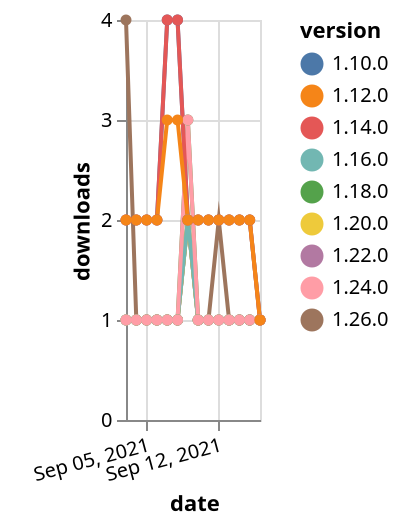 {"$schema": "https://vega.github.io/schema/vega-lite/v5.json", "description": "A simple bar chart with embedded data.", "data": {"values": [{"date": "2021-09-03", "total": 321, "delta": 1, "version": "1.18.0"}, {"date": "2021-09-04", "total": 322, "delta": 1, "version": "1.18.0"}, {"date": "2021-09-05", "total": 323, "delta": 1, "version": "1.18.0"}, {"date": "2021-09-06", "total": 324, "delta": 1, "version": "1.18.0"}, {"date": "2021-09-07", "total": 325, "delta": 1, "version": "1.18.0"}, {"date": "2021-09-08", "total": 326, "delta": 1, "version": "1.18.0"}, {"date": "2021-09-09", "total": 329, "delta": 3, "version": "1.18.0"}, {"date": "2021-09-10", "total": 330, "delta": 1, "version": "1.18.0"}, {"date": "2021-09-11", "total": 331, "delta": 1, "version": "1.18.0"}, {"date": "2021-09-12", "total": 332, "delta": 1, "version": "1.18.0"}, {"date": "2021-09-13", "total": 333, "delta": 1, "version": "1.18.0"}, {"date": "2021-09-14", "total": 334, "delta": 1, "version": "1.18.0"}, {"date": "2021-09-15", "total": 335, "delta": 1, "version": "1.18.0"}, {"date": "2021-09-16", "total": 336, "delta": 1, "version": "1.18.0"}, {"date": "2021-09-03", "total": 156, "delta": 1, "version": "1.22.0"}, {"date": "2021-09-04", "total": 157, "delta": 1, "version": "1.22.0"}, {"date": "2021-09-05", "total": 158, "delta": 1, "version": "1.22.0"}, {"date": "2021-09-06", "total": 159, "delta": 1, "version": "1.22.0"}, {"date": "2021-09-07", "total": 160, "delta": 1, "version": "1.22.0"}, {"date": "2021-09-08", "total": 161, "delta": 1, "version": "1.22.0"}, {"date": "2021-09-09", "total": 163, "delta": 2, "version": "1.22.0"}, {"date": "2021-09-10", "total": 164, "delta": 1, "version": "1.22.0"}, {"date": "2021-09-11", "total": 165, "delta": 1, "version": "1.22.0"}, {"date": "2021-09-12", "total": 166, "delta": 1, "version": "1.22.0"}, {"date": "2021-09-13", "total": 167, "delta": 1, "version": "1.22.0"}, {"date": "2021-09-14", "total": 168, "delta": 1, "version": "1.22.0"}, {"date": "2021-09-15", "total": 169, "delta": 1, "version": "1.22.0"}, {"date": "2021-09-16", "total": 170, "delta": 1, "version": "1.22.0"}, {"date": "2021-09-03", "total": 3242, "delta": 2, "version": "1.10.0"}, {"date": "2021-09-04", "total": 3244, "delta": 2, "version": "1.10.0"}, {"date": "2021-09-05", "total": 3246, "delta": 2, "version": "1.10.0"}, {"date": "2021-09-06", "total": 3248, "delta": 2, "version": "1.10.0"}, {"date": "2021-09-07", "total": 3252, "delta": 4, "version": "1.10.0"}, {"date": "2021-09-08", "total": 3256, "delta": 4, "version": "1.10.0"}, {"date": "2021-09-09", "total": 3258, "delta": 2, "version": "1.10.0"}, {"date": "2021-09-10", "total": 3260, "delta": 2, "version": "1.10.0"}, {"date": "2021-09-11", "total": 3262, "delta": 2, "version": "1.10.0"}, {"date": "2021-09-12", "total": 3264, "delta": 2, "version": "1.10.0"}, {"date": "2021-09-13", "total": 3266, "delta": 2, "version": "1.10.0"}, {"date": "2021-09-14", "total": 3268, "delta": 2, "version": "1.10.0"}, {"date": "2021-09-15", "total": 3270, "delta": 2, "version": "1.10.0"}, {"date": "2021-09-16", "total": 3271, "delta": 1, "version": "1.10.0"}, {"date": "2021-09-03", "total": 126, "delta": 4, "version": "1.26.0"}, {"date": "2021-09-04", "total": 127, "delta": 1, "version": "1.26.0"}, {"date": "2021-09-05", "total": 128, "delta": 1, "version": "1.26.0"}, {"date": "2021-09-06", "total": 129, "delta": 1, "version": "1.26.0"}, {"date": "2021-09-07", "total": 130, "delta": 1, "version": "1.26.0"}, {"date": "2021-09-08", "total": 131, "delta": 1, "version": "1.26.0"}, {"date": "2021-09-09", "total": 133, "delta": 2, "version": "1.26.0"}, {"date": "2021-09-10", "total": 134, "delta": 1, "version": "1.26.0"}, {"date": "2021-09-11", "total": 135, "delta": 1, "version": "1.26.0"}, {"date": "2021-09-12", "total": 137, "delta": 2, "version": "1.26.0"}, {"date": "2021-09-13", "total": 138, "delta": 1, "version": "1.26.0"}, {"date": "2021-09-14", "total": 139, "delta": 1, "version": "1.26.0"}, {"date": "2021-09-15", "total": 140, "delta": 1, "version": "1.26.0"}, {"date": "2021-09-16", "total": 141, "delta": 1, "version": "1.26.0"}, {"date": "2021-09-03", "total": 180, "delta": 1, "version": "1.20.0"}, {"date": "2021-09-04", "total": 181, "delta": 1, "version": "1.20.0"}, {"date": "2021-09-05", "total": 182, "delta": 1, "version": "1.20.0"}, {"date": "2021-09-06", "total": 183, "delta": 1, "version": "1.20.0"}, {"date": "2021-09-07", "total": 184, "delta": 1, "version": "1.20.0"}, {"date": "2021-09-08", "total": 185, "delta": 1, "version": "1.20.0"}, {"date": "2021-09-09", "total": 187, "delta": 2, "version": "1.20.0"}, {"date": "2021-09-10", "total": 188, "delta": 1, "version": "1.20.0"}, {"date": "2021-09-11", "total": 189, "delta": 1, "version": "1.20.0"}, {"date": "2021-09-12", "total": 190, "delta": 1, "version": "1.20.0"}, {"date": "2021-09-13", "total": 191, "delta": 1, "version": "1.20.0"}, {"date": "2021-09-14", "total": 192, "delta": 1, "version": "1.20.0"}, {"date": "2021-09-15", "total": 193, "delta": 1, "version": "1.20.0"}, {"date": "2021-09-16", "total": 194, "delta": 1, "version": "1.20.0"}, {"date": "2021-09-03", "total": 234, "delta": 1, "version": "1.16.0"}, {"date": "2021-09-04", "total": 235, "delta": 1, "version": "1.16.0"}, {"date": "2021-09-05", "total": 236, "delta": 1, "version": "1.16.0"}, {"date": "2021-09-06", "total": 237, "delta": 1, "version": "1.16.0"}, {"date": "2021-09-07", "total": 238, "delta": 1, "version": "1.16.0"}, {"date": "2021-09-08", "total": 239, "delta": 1, "version": "1.16.0"}, {"date": "2021-09-09", "total": 241, "delta": 2, "version": "1.16.0"}, {"date": "2021-09-10", "total": 242, "delta": 1, "version": "1.16.0"}, {"date": "2021-09-11", "total": 243, "delta": 1, "version": "1.16.0"}, {"date": "2021-09-12", "total": 244, "delta": 1, "version": "1.16.0"}, {"date": "2021-09-13", "total": 245, "delta": 1, "version": "1.16.0"}, {"date": "2021-09-14", "total": 246, "delta": 1, "version": "1.16.0"}, {"date": "2021-09-15", "total": 247, "delta": 1, "version": "1.16.0"}, {"date": "2021-09-16", "total": 248, "delta": 1, "version": "1.16.0"}, {"date": "2021-09-03", "total": 183, "delta": 1, "version": "1.24.0"}, {"date": "2021-09-04", "total": 184, "delta": 1, "version": "1.24.0"}, {"date": "2021-09-05", "total": 185, "delta": 1, "version": "1.24.0"}, {"date": "2021-09-06", "total": 186, "delta": 1, "version": "1.24.0"}, {"date": "2021-09-07", "total": 187, "delta": 1, "version": "1.24.0"}, {"date": "2021-09-08", "total": 188, "delta": 1, "version": "1.24.0"}, {"date": "2021-09-09", "total": 191, "delta": 3, "version": "1.24.0"}, {"date": "2021-09-10", "total": 192, "delta": 1, "version": "1.24.0"}, {"date": "2021-09-11", "total": 193, "delta": 1, "version": "1.24.0"}, {"date": "2021-09-12", "total": 194, "delta": 1, "version": "1.24.0"}, {"date": "2021-09-13", "total": 195, "delta": 1, "version": "1.24.0"}, {"date": "2021-09-14", "total": 196, "delta": 1, "version": "1.24.0"}, {"date": "2021-09-15", "total": 197, "delta": 1, "version": "1.24.0"}, {"date": "2021-09-16", "total": 198, "delta": 1, "version": "1.24.0"}, {"date": "2021-09-03", "total": 2592, "delta": 2, "version": "1.14.0"}, {"date": "2021-09-04", "total": 2594, "delta": 2, "version": "1.14.0"}, {"date": "2021-09-05", "total": 2596, "delta": 2, "version": "1.14.0"}, {"date": "2021-09-06", "total": 2598, "delta": 2, "version": "1.14.0"}, {"date": "2021-09-07", "total": 2602, "delta": 4, "version": "1.14.0"}, {"date": "2021-09-08", "total": 2606, "delta": 4, "version": "1.14.0"}, {"date": "2021-09-09", "total": 2608, "delta": 2, "version": "1.14.0"}, {"date": "2021-09-10", "total": 2610, "delta": 2, "version": "1.14.0"}, {"date": "2021-09-11", "total": 2612, "delta": 2, "version": "1.14.0"}, {"date": "2021-09-12", "total": 2614, "delta": 2, "version": "1.14.0"}, {"date": "2021-09-13", "total": 2616, "delta": 2, "version": "1.14.0"}, {"date": "2021-09-14", "total": 2618, "delta": 2, "version": "1.14.0"}, {"date": "2021-09-15", "total": 2620, "delta": 2, "version": "1.14.0"}, {"date": "2021-09-16", "total": 2621, "delta": 1, "version": "1.14.0"}, {"date": "2021-09-03", "total": 2701, "delta": 2, "version": "1.12.0"}, {"date": "2021-09-04", "total": 2703, "delta": 2, "version": "1.12.0"}, {"date": "2021-09-05", "total": 2705, "delta": 2, "version": "1.12.0"}, {"date": "2021-09-06", "total": 2707, "delta": 2, "version": "1.12.0"}, {"date": "2021-09-07", "total": 2710, "delta": 3, "version": "1.12.0"}, {"date": "2021-09-08", "total": 2713, "delta": 3, "version": "1.12.0"}, {"date": "2021-09-09", "total": 2715, "delta": 2, "version": "1.12.0"}, {"date": "2021-09-10", "total": 2717, "delta": 2, "version": "1.12.0"}, {"date": "2021-09-11", "total": 2719, "delta": 2, "version": "1.12.0"}, {"date": "2021-09-12", "total": 2721, "delta": 2, "version": "1.12.0"}, {"date": "2021-09-13", "total": 2723, "delta": 2, "version": "1.12.0"}, {"date": "2021-09-14", "total": 2725, "delta": 2, "version": "1.12.0"}, {"date": "2021-09-15", "total": 2727, "delta": 2, "version": "1.12.0"}, {"date": "2021-09-16", "total": 2728, "delta": 1, "version": "1.12.0"}]}, "width": "container", "mark": {"type": "line", "point": {"filled": true}}, "encoding": {"x": {"field": "date", "type": "temporal", "timeUnit": "yearmonthdate", "title": "date", "axis": {"labelAngle": -15}}, "y": {"field": "delta", "type": "quantitative", "title": "downloads"}, "color": {"field": "version", "type": "nominal"}, "tooltip": {"field": "delta"}}}